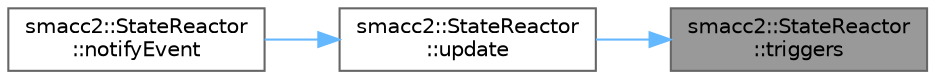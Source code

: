 digraph "smacc2::StateReactor::triggers"
{
 // LATEX_PDF_SIZE
  bgcolor="transparent";
  edge [fontname=Helvetica,fontsize=10,labelfontname=Helvetica,labelfontsize=10];
  node [fontname=Helvetica,fontsize=10,shape=box,height=0.2,width=0.4];
  rankdir="RL";
  Node1 [label="smacc2::StateReactor\l::triggers",height=0.2,width=0.4,color="gray40", fillcolor="grey60", style="filled", fontcolor="black",tooltip=" "];
  Node1 -> Node2 [dir="back",color="steelblue1",style="solid"];
  Node2 [label="smacc2::StateReactor\l::update",height=0.2,width=0.4,color="grey40", fillcolor="white", style="filled",URL="$classsmacc2_1_1StateReactor.html#a2c8678121dbb9b05cd89eb5f6538f804",tooltip=" "];
  Node2 -> Node3 [dir="back",color="steelblue1",style="solid"];
  Node3 [label="smacc2::StateReactor\l::notifyEvent",height=0.2,width=0.4,color="grey40", fillcolor="white", style="filled",URL="$classsmacc2_1_1StateReactor.html#a627037e7e483d9a89089b18d5b941423",tooltip=" "];
}

